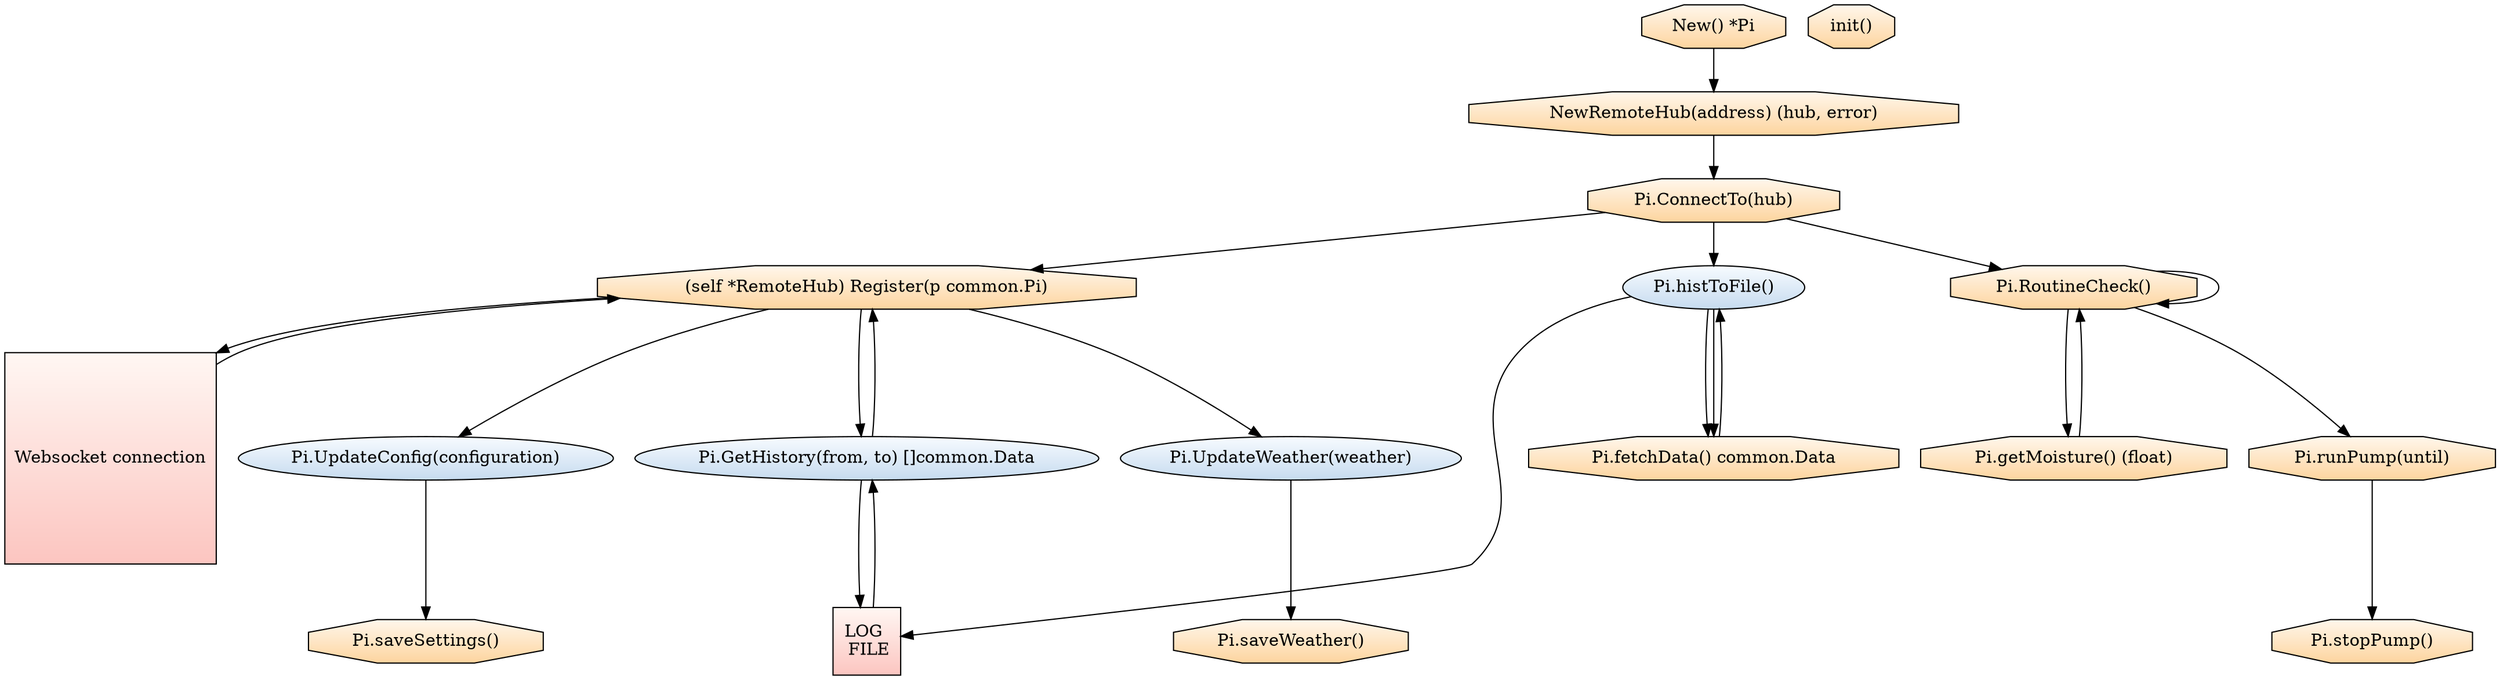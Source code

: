 //dot -Tsvg -oNodeProgram.svg NodeProgramFlowchart.dot

digraph G {

	// Action nodes
	{
		node[shape=octagon, style=filled, fillcolor="/orrd9/1:/orrd9/3", gradientangle=270];
	



	register [label="(self *RemoteHub) Register(p common.Pi)"];
	
	newPi [label="New() *Pi"];

	newRemoteHub [label="NewRemoteHub(address) (hub, error)"];
	
	saveSettings [label="Pi.saveSettings()"];
	
	saveWeather [label="Pi.saveWeather()"];
	
	init [label="init()"];

	getMoisture [label="Pi.getMoisture() (float)"];

	run [label="Pi.runPump(until)"];

	stop [label="Pi.stopPump()"];

	routineCheck [label="Pi.RoutineCheck()"];

	connectTo [label="Pi.ConnectTo(hub)"];

	fetchData [label="Pi.fetchData() common.Data"];

	}

	// Other nodes
	{
		node[shape=square, style=filled, fillcolor="/rdpu9/1:/rdpu9/3", gradientangle=270];
		
		"LOG \n FILE"
		"Websocket connection"
	}

	// Separate GO routines
	{
		node[shape=ellipse, style=filled, fillcolor="/blues9/1:/blues9/3", gradientangle=270]
		
		getHistory [label="Pi.GetHistory(from, to) []common.Data"];
		routineCheck [label="Pi.RoutineCheck()"];
		histToFile [label="Pi.histToFile()"];
		updateConfig [label="Pi.UpdateConfig(configuration)"];
		updateWeather [label="Pi.UpdateWeather(weather)"];
		
	}
	
	// Flow chart graph data
	"newPi" -> "newRemoteHub"
	"newRemoteHub" -> "connectTo"
	"connectTo" -> "register"
	"connectTo" -> "routineCheck"
	"connectTo" -> "histToFile"
	"histToFile" -> "fetchData"
	"histToFile" -> "LOG \n FILE"
	"LOG \n FILE" -> "getHistory"
	"getHistory" -> "LOG \n FILE"
	"register" -> "getHistory"
	"getHistory" -> "register"
	"register" -> "Websocket connection"
	"Websocket connection" -> "register"
	"histToFile" -> "fetchData"
	"fetchData" -> "histToFile"
	"routineCheck" -> "run"
	"run" -> "stop"
	"routineCheck" -> "routineCheck"
	"routineCheck" -> "getMoisture"
	"getMoisture" -> "routineCheck"
	"register" -> "updateConfig"
	"register" -> "updateWeather"
	"updateConfig" -> "saveSettings"
	"updateWeather" -> "saveWeather"
	
	
	//“User logs in" -> "First log in?"
	//“First log in?" -> "Display configuration GUI" [label="Yes"]
	
}